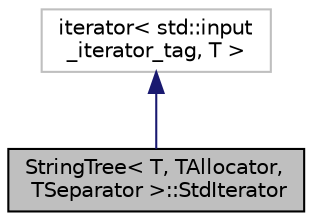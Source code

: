 digraph "StringTree&lt; T, TAllocator, TSeparator &gt;::StdIterator"
{
  edge [fontname="Helvetica",fontsize="10",labelfontname="Helvetica",labelfontsize="10"];
  node [fontname="Helvetica",fontsize="10",shape=record];
  Node0 [label="StringTree\< T, TAllocator,\l TSeparator \>::StdIterator",height=0.2,width=0.4,color="black", fillcolor="grey75", style="filled", fontcolor="black"];
  Node1 -> Node0 [dir="back",color="midnightblue",fontsize="10",style="solid",fontname="Helvetica"];
  Node1 [label="iterator\< std::input\l_iterator_tag, T \>",height=0.2,width=0.4,color="grey75", fillcolor="white", style="filled"];
}
